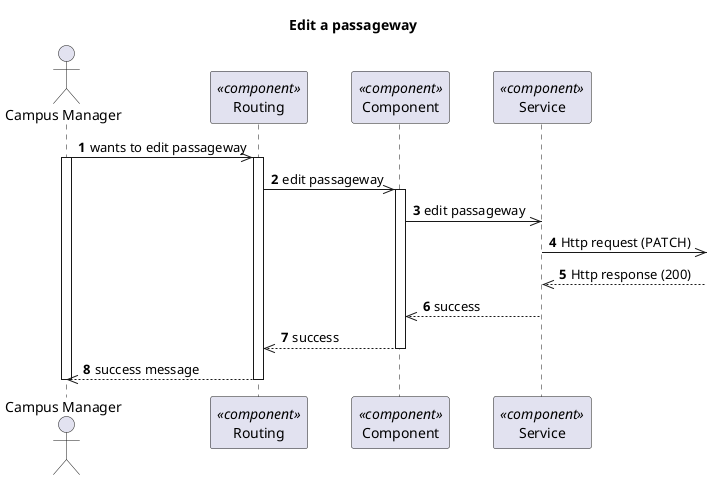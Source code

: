 @startuml Process View - Level 3 - Edit a passageway

autonumber
skinparam packageStyle rect

title Edit a passageway

actor "Campus Manager" as CM
participant "Routing" as routing <<component>>
participant "Component" as comp <<component>>
participant "Service" as service <<component>>


CM->> routing : wants to edit passageway
activate CM
activate routing
routing ->> comp : edit passageway

activate comp
comp ->> service : edit passageway

service ->> : Http request (PATCH)
service <<-- : Http response (200)

service -->> comp : success
deactivate service

comp -->> routing : success
deactivate comp

CM<<-- routing : success message
deactivate routing
deactivate CM

@enduml